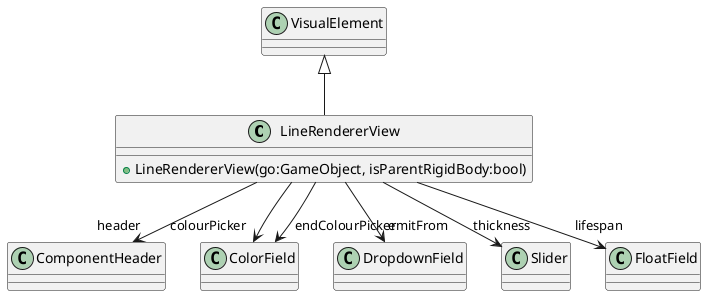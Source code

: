 @startuml
class LineRendererView {
    + LineRendererView(go:GameObject, isParentRigidBody:bool)
}
VisualElement <|-- LineRendererView
LineRendererView --> "header" ComponentHeader
LineRendererView --> "colourPicker" ColorField
LineRendererView --> "endColourPicker" ColorField
LineRendererView --> "emitFrom" DropdownField
LineRendererView --> "thickness" Slider
LineRendererView --> "lifespan" FloatField
@enduml
